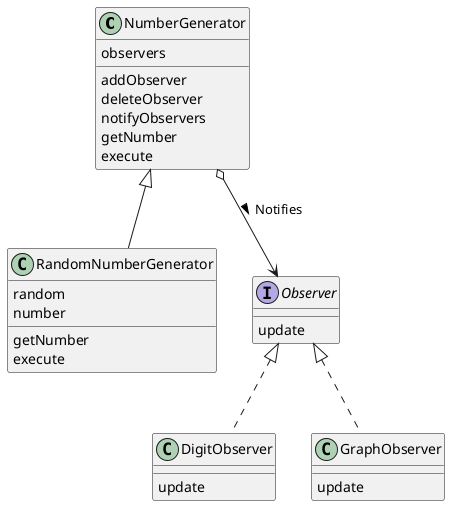 @startuml

class NumberGenerator {
    observers
    {method} addObserver
    {method} deleteObserver
    {method} notifyObservers
    {method} getNumber
    {method} execute
}

class RandomNumberGenerator {
    random
    number
    {method} getNumber
    {method} execute
}

NumberGenerator <|-- RandomNumberGenerator

interface Observer {
    {method} update
}

class DigitObserver {
    {method} update
}

class GraphObserver {
    {method} update
}

Observer <|.. DigitObserver
Observer <|.. GraphObserver

NumberGenerator o--> Observer : Notifies >
@enduml